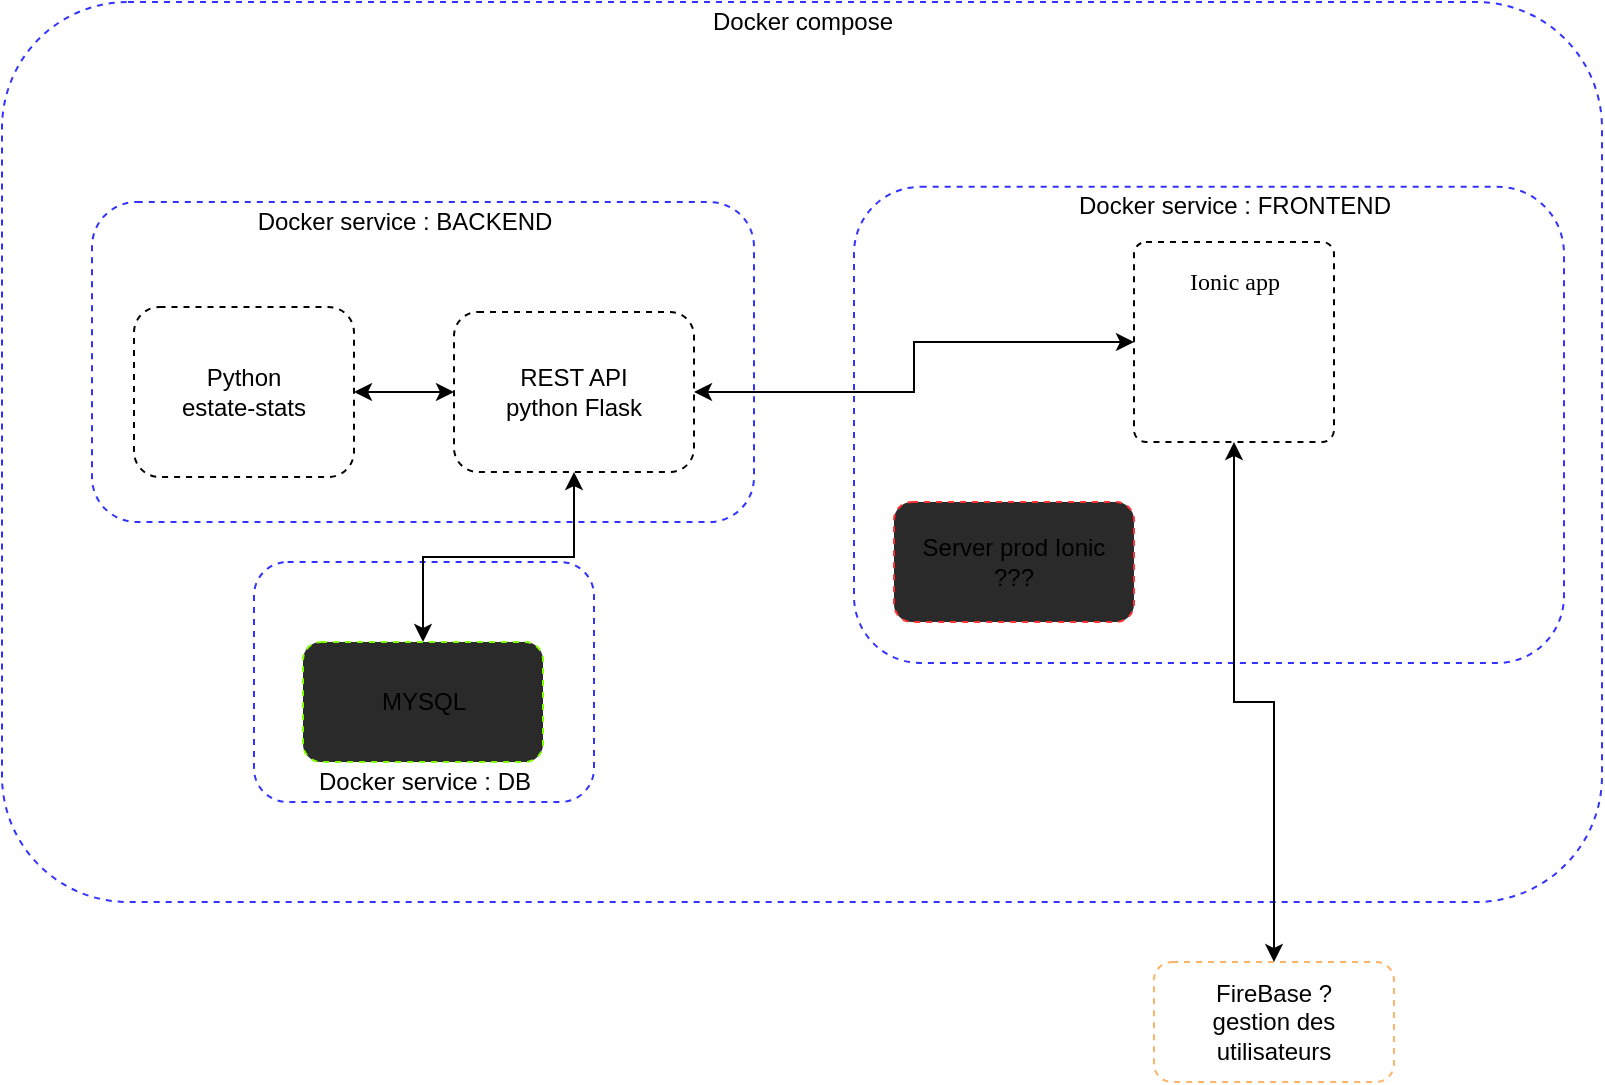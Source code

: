 <mxfile version="13.6.5">
    <diagram id="-tQI89GpNy4sc_crlYdO" name="Page-1">
        <mxGraphModel dx="886" dy="475" grid="1" gridSize="10" guides="1" tooltips="1" connect="1" arrows="1" fold="1" page="1" pageScale="1" pageWidth="827" pageHeight="1169" math="0" shadow="0">
            <root>
                <mxCell id="0"/>
                <mxCell id="1" parent="0"/>
                <mxCell id="31" value="" style="whiteSpace=wrap;html=1;dashed=1;rounded=1;glass=0;arcSize=14;fillColor=none;strokeColor=#3333FF;" vertex="1" parent="1">
                    <mxGeometry x="140" y="340" width="170" height="120" as="geometry"/>
                </mxCell>
                <mxCell id="10" value="" style="whiteSpace=wrap;html=1;dashed=1;rounded=1;glass=0;arcSize=14;fillColor=none;strokeColor=#3333FF;" vertex="1" parent="1">
                    <mxGeometry x="14" y="60" width="800" height="450" as="geometry"/>
                </mxCell>
                <mxCell id="11" value="Docker compose" style="text;html=1;resizable=0;autosize=1;align=center;verticalAlign=middle;points=[];fillColor=none;strokeColor=none;rounded=0;glass=0;dashed=1;" vertex="1" parent="1">
                    <mxGeometry x="359" y="60" width="110" height="20" as="geometry"/>
                </mxCell>
                <mxCell id="12" value="" style="whiteSpace=wrap;html=1;dashed=1;rounded=1;glass=0;arcSize=14;fillColor=none;strokeColor=#3333FF;" vertex="1" parent="1">
                    <mxGeometry x="59" y="160" width="331" height="160" as="geometry"/>
                </mxCell>
                <mxCell id="13" value="Docker service : BACKEND" style="text;html=1;resizable=0;autosize=1;align=center;verticalAlign=middle;points=[];fillColor=none;strokeColor=none;rounded=0;glass=0;dashed=1;" vertex="1" parent="1">
                    <mxGeometry x="135" y="160" width="160" height="20" as="geometry"/>
                </mxCell>
                <mxCell id="19" value="REST API&lt;br&gt;python Flask" style="whiteSpace=wrap;html=1;rounded=1;glass=0;dashed=1;" vertex="1" parent="1">
                    <mxGeometry x="240" y="215" width="120" height="80" as="geometry"/>
                </mxCell>
                <mxCell id="20" value="FireBase ?&lt;br&gt;gestion des utilisateurs" style="whiteSpace=wrap;html=1;rounded=1;glass=0;dashed=1;gradientColor=none;strokeColor=#FFB366;" vertex="1" parent="1">
                    <mxGeometry x="590" y="540" width="120" height="60" as="geometry"/>
                </mxCell>
                <mxCell id="5" value="" style="group;" parent="1" vertex="1" connectable="0">
                    <mxGeometry x="520" y="200" width="275" height="200" as="geometry"/>
                </mxCell>
                <mxCell id="22" value="" style="group" vertex="1" connectable="0" parent="5">
                    <mxGeometry x="-80" y="-47.62" width="354.99" height="238.096" as="geometry"/>
                </mxCell>
                <mxCell id="8" value="" style="whiteSpace=wrap;html=1;dashed=1;rounded=1;glass=0;arcSize=14;fillColor=none;strokeColor=#3333FF;" vertex="1" parent="22">
                    <mxGeometry y="0.001" width="354.99" height="238.095" as="geometry"/>
                </mxCell>
                <mxCell id="9" value="Docker service : FRONTEND" style="text;html=1;resizable=0;autosize=1;align=center;verticalAlign=middle;points=[];fillColor=none;strokeColor=none;rounded=0;glass=0;dashed=1;" vertex="1" parent="22">
                    <mxGeometry x="105" width="170" height="20" as="geometry"/>
                </mxCell>
                <mxCell id="36" style="edgeStyle=orthogonalEdgeStyle;rounded=0;orthogonalLoop=1;jettySize=auto;html=1;exitX=0.5;exitY=1;exitDx=0;exitDy=0;startArrow=classic;startFill=1;" edge="1" parent="22" source="8" target="8">
                    <mxGeometry relative="1" as="geometry"/>
                </mxCell>
                <mxCell id="2" value="" style="whiteSpace=wrap;html=1;dashed=1;fillColor=none;align=left;rounded=1;horizontal=1;arcSize=6;shadow=0;sketch=0;" parent="22" vertex="1">
                    <mxGeometry x="140" y="27.62" width="100" height="100" as="geometry"/>
                </mxCell>
                <mxCell id="37" style="edgeStyle=orthogonalEdgeStyle;rounded=0;orthogonalLoop=1;jettySize=auto;html=1;exitX=0.5;exitY=1;exitDx=0;exitDy=0;startArrow=classic;startFill=1;" edge="1" parent="22" source="2" target="2">
                    <mxGeometry relative="1" as="geometry"/>
                </mxCell>
                <mxCell id="4" value="" style="shape=image;imageAspect=0;aspect=fixed;verticalLabelPosition=bottom;verticalAlign=top;rounded=1;shadow=0;dashed=1;sketch=0;fillColor=none;image=https://cdn4.iconfinder.com/data/icons/ionicons/512/icon-ionic-512.png;" parent="22" vertex="1">
                    <mxGeometry x="167.27" y="67.619" width="45.463" height="45.463" as="geometry"/>
                </mxCell>
                <mxCell id="6" value="&lt;font face=&quot;Lucida Console&quot;&gt;Ionic app&lt;/font&gt;" style="text;html=1;resizable=0;autosize=1;align=center;verticalAlign=middle;points=[];fillColor=none;strokeColor=none;rounded=0;shadow=0;dashed=1;sketch=0;" parent="22" vertex="1">
                    <mxGeometry x="150" y="37.624" width="80" height="20" as="geometry"/>
                </mxCell>
                <mxCell id="41" value="Server prod Ionic &lt;br&gt;???" style="whiteSpace=wrap;html=1;rounded=1;glass=0;dashed=1;fillColor=#2a2a2a;gradientColor=none;strokeColor=#FF3333;" vertex="1" parent="22">
                    <mxGeometry x="20" y="157.62" width="120" height="60" as="geometry"/>
                </mxCell>
                <mxCell id="25" style="edgeStyle=orthogonalEdgeStyle;rounded=0;orthogonalLoop=1;jettySize=auto;html=1;entryX=0;entryY=0.5;entryDx=0;entryDy=0;startArrow=classic;startFill=1;" edge="1" parent="1" source="24" target="19">
                    <mxGeometry relative="1" as="geometry"/>
                </mxCell>
                <mxCell id="24" value="Python&lt;br&gt;estate-stats" style="whiteSpace=wrap;html=1;rounded=1;glass=0;dashed=1;" vertex="1" parent="1">
                    <mxGeometry x="80" y="212.5" width="110" height="85" as="geometry"/>
                </mxCell>
                <mxCell id="35" style="edgeStyle=orthogonalEdgeStyle;rounded=0;orthogonalLoop=1;jettySize=auto;html=1;startArrow=classic;startFill=1;" edge="1" parent="1" source="28" target="19">
                    <mxGeometry relative="1" as="geometry"/>
                </mxCell>
                <mxCell id="28" value="MYSQL" style="whiteSpace=wrap;html=1;rounded=1;glass=0;dashed=1;fillColor=#2a2a2a;gradientColor=none;strokeColor=#80FF00;" vertex="1" parent="1">
                    <mxGeometry x="164.5" y="380" width="120" height="60" as="geometry"/>
                </mxCell>
                <mxCell id="30" style="edgeStyle=orthogonalEdgeStyle;rounded=0;orthogonalLoop=1;jettySize=auto;html=1;exitX=0.5;exitY=1;exitDx=0;exitDy=0;startArrow=classic;startFill=1;" edge="1" parent="1" source="12" target="12">
                    <mxGeometry relative="1" as="geometry"/>
                </mxCell>
                <mxCell id="32" value="Docker service : DB" style="text;html=1;resizable=0;autosize=1;align=center;verticalAlign=middle;points=[];fillColor=none;strokeColor=none;rounded=0;glass=0;dashed=1;" vertex="1" parent="1">
                    <mxGeometry x="165" y="440" width="120" height="20" as="geometry"/>
                </mxCell>
                <mxCell id="34" style="edgeStyle=orthogonalEdgeStyle;rounded=0;orthogonalLoop=1;jettySize=auto;html=1;exitX=0.5;exitY=1;exitDx=0;exitDy=0;startArrow=classic;startFill=1;" edge="1" parent="1" source="31" target="31">
                    <mxGeometry relative="1" as="geometry"/>
                </mxCell>
                <mxCell id="39" style="edgeStyle=orthogonalEdgeStyle;rounded=0;orthogonalLoop=1;jettySize=auto;html=1;entryX=1;entryY=0.5;entryDx=0;entryDy=0;startArrow=classic;startFill=1;" edge="1" parent="1" source="2" target="19">
                    <mxGeometry relative="1" as="geometry"/>
                </mxCell>
                <mxCell id="40" style="edgeStyle=orthogonalEdgeStyle;rounded=0;orthogonalLoop=1;jettySize=auto;html=1;entryX=0.5;entryY=0;entryDx=0;entryDy=0;startArrow=classic;startFill=1;" edge="1" parent="1" source="2" target="20">
                    <mxGeometry relative="1" as="geometry"/>
                </mxCell>
            </root>
        </mxGraphModel>
    </diagram>
</mxfile>